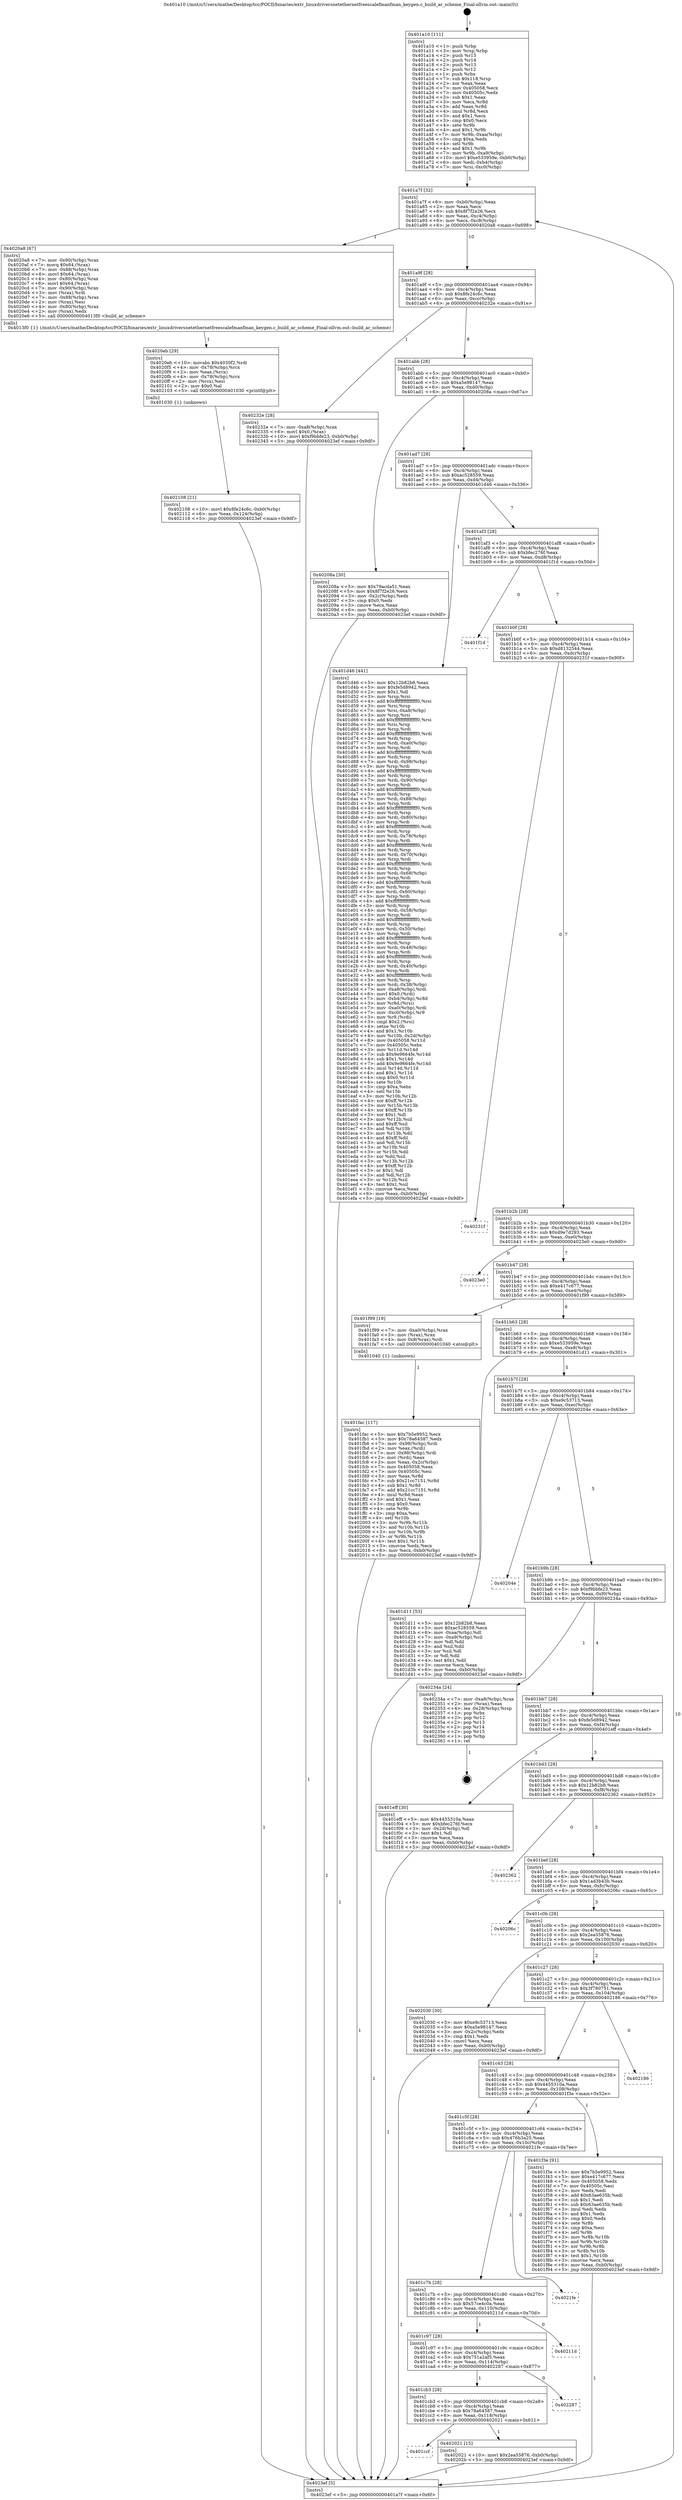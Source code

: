digraph "0x401a10" {
  label = "0x401a10 (/mnt/c/Users/mathe/Desktop/tcc/POCII/binaries/extr_linuxdriversnetethernetfreescalefmanfman_keygen.c_build_ar_scheme_Final-ollvm.out::main(0))"
  labelloc = "t"
  node[shape=record]

  Entry [label="",width=0.3,height=0.3,shape=circle,fillcolor=black,style=filled]
  "0x401a7f" [label="{
     0x401a7f [32]\l
     | [instrs]\l
     &nbsp;&nbsp;0x401a7f \<+6\>: mov -0xb0(%rbp),%eax\l
     &nbsp;&nbsp;0x401a85 \<+2\>: mov %eax,%ecx\l
     &nbsp;&nbsp;0x401a87 \<+6\>: sub $0x8f7f2e26,%ecx\l
     &nbsp;&nbsp;0x401a8d \<+6\>: mov %eax,-0xc4(%rbp)\l
     &nbsp;&nbsp;0x401a93 \<+6\>: mov %ecx,-0xc8(%rbp)\l
     &nbsp;&nbsp;0x401a99 \<+6\>: je 00000000004020a8 \<main+0x698\>\l
  }"]
  "0x4020a8" [label="{
     0x4020a8 [67]\l
     | [instrs]\l
     &nbsp;&nbsp;0x4020a8 \<+7\>: mov -0x90(%rbp),%rax\l
     &nbsp;&nbsp;0x4020af \<+7\>: movq $0x64,(%rax)\l
     &nbsp;&nbsp;0x4020b6 \<+7\>: mov -0x88(%rbp),%rax\l
     &nbsp;&nbsp;0x4020bd \<+6\>: movl $0x64,(%rax)\l
     &nbsp;&nbsp;0x4020c3 \<+4\>: mov -0x80(%rbp),%rax\l
     &nbsp;&nbsp;0x4020c7 \<+6\>: movl $0x64,(%rax)\l
     &nbsp;&nbsp;0x4020cd \<+7\>: mov -0x90(%rbp),%rax\l
     &nbsp;&nbsp;0x4020d4 \<+3\>: mov (%rax),%rdi\l
     &nbsp;&nbsp;0x4020d7 \<+7\>: mov -0x88(%rbp),%rax\l
     &nbsp;&nbsp;0x4020de \<+2\>: mov (%rax),%esi\l
     &nbsp;&nbsp;0x4020e0 \<+4\>: mov -0x80(%rbp),%rax\l
     &nbsp;&nbsp;0x4020e4 \<+2\>: mov (%rax),%edx\l
     &nbsp;&nbsp;0x4020e6 \<+5\>: call 00000000004013f0 \<build_ar_scheme\>\l
     | [calls]\l
     &nbsp;&nbsp;0x4013f0 \{1\} (/mnt/c/Users/mathe/Desktop/tcc/POCII/binaries/extr_linuxdriversnetethernetfreescalefmanfman_keygen.c_build_ar_scheme_Final-ollvm.out::build_ar_scheme)\l
  }"]
  "0x401a9f" [label="{
     0x401a9f [28]\l
     | [instrs]\l
     &nbsp;&nbsp;0x401a9f \<+5\>: jmp 0000000000401aa4 \<main+0x94\>\l
     &nbsp;&nbsp;0x401aa4 \<+6\>: mov -0xc4(%rbp),%eax\l
     &nbsp;&nbsp;0x401aaa \<+5\>: sub $0x8fe24c6c,%eax\l
     &nbsp;&nbsp;0x401aaf \<+6\>: mov %eax,-0xcc(%rbp)\l
     &nbsp;&nbsp;0x401ab5 \<+6\>: je 000000000040232e \<main+0x91e\>\l
  }"]
  Exit [label="",width=0.3,height=0.3,shape=circle,fillcolor=black,style=filled,peripheries=2]
  "0x40232e" [label="{
     0x40232e [28]\l
     | [instrs]\l
     &nbsp;&nbsp;0x40232e \<+7\>: mov -0xa8(%rbp),%rax\l
     &nbsp;&nbsp;0x402335 \<+6\>: movl $0x0,(%rax)\l
     &nbsp;&nbsp;0x40233b \<+10\>: movl $0xf9bbfe23,-0xb0(%rbp)\l
     &nbsp;&nbsp;0x402345 \<+5\>: jmp 00000000004023ef \<main+0x9df\>\l
  }"]
  "0x401abb" [label="{
     0x401abb [28]\l
     | [instrs]\l
     &nbsp;&nbsp;0x401abb \<+5\>: jmp 0000000000401ac0 \<main+0xb0\>\l
     &nbsp;&nbsp;0x401ac0 \<+6\>: mov -0xc4(%rbp),%eax\l
     &nbsp;&nbsp;0x401ac6 \<+5\>: sub $0xa5e98147,%eax\l
     &nbsp;&nbsp;0x401acb \<+6\>: mov %eax,-0xd0(%rbp)\l
     &nbsp;&nbsp;0x401ad1 \<+6\>: je 000000000040208a \<main+0x67a\>\l
  }"]
  "0x402108" [label="{
     0x402108 [21]\l
     | [instrs]\l
     &nbsp;&nbsp;0x402108 \<+10\>: movl $0x8fe24c6c,-0xb0(%rbp)\l
     &nbsp;&nbsp;0x402112 \<+6\>: mov %eax,-0x124(%rbp)\l
     &nbsp;&nbsp;0x402118 \<+5\>: jmp 00000000004023ef \<main+0x9df\>\l
  }"]
  "0x40208a" [label="{
     0x40208a [30]\l
     | [instrs]\l
     &nbsp;&nbsp;0x40208a \<+5\>: mov $0x79acda51,%eax\l
     &nbsp;&nbsp;0x40208f \<+5\>: mov $0x8f7f2e26,%ecx\l
     &nbsp;&nbsp;0x402094 \<+3\>: mov -0x2c(%rbp),%edx\l
     &nbsp;&nbsp;0x402097 \<+3\>: cmp $0x0,%edx\l
     &nbsp;&nbsp;0x40209a \<+3\>: cmove %ecx,%eax\l
     &nbsp;&nbsp;0x40209d \<+6\>: mov %eax,-0xb0(%rbp)\l
     &nbsp;&nbsp;0x4020a3 \<+5\>: jmp 00000000004023ef \<main+0x9df\>\l
  }"]
  "0x401ad7" [label="{
     0x401ad7 [28]\l
     | [instrs]\l
     &nbsp;&nbsp;0x401ad7 \<+5\>: jmp 0000000000401adc \<main+0xcc\>\l
     &nbsp;&nbsp;0x401adc \<+6\>: mov -0xc4(%rbp),%eax\l
     &nbsp;&nbsp;0x401ae2 \<+5\>: sub $0xac528559,%eax\l
     &nbsp;&nbsp;0x401ae7 \<+6\>: mov %eax,-0xd4(%rbp)\l
     &nbsp;&nbsp;0x401aed \<+6\>: je 0000000000401d46 \<main+0x336\>\l
  }"]
  "0x4020eb" [label="{
     0x4020eb [29]\l
     | [instrs]\l
     &nbsp;&nbsp;0x4020eb \<+10\>: movabs $0x4030f2,%rdi\l
     &nbsp;&nbsp;0x4020f5 \<+4\>: mov -0x78(%rbp),%rcx\l
     &nbsp;&nbsp;0x4020f9 \<+2\>: mov %eax,(%rcx)\l
     &nbsp;&nbsp;0x4020fb \<+4\>: mov -0x78(%rbp),%rcx\l
     &nbsp;&nbsp;0x4020ff \<+2\>: mov (%rcx),%esi\l
     &nbsp;&nbsp;0x402101 \<+2\>: mov $0x0,%al\l
     &nbsp;&nbsp;0x402103 \<+5\>: call 0000000000401030 \<printf@plt\>\l
     | [calls]\l
     &nbsp;&nbsp;0x401030 \{1\} (unknown)\l
  }"]
  "0x401d46" [label="{
     0x401d46 [441]\l
     | [instrs]\l
     &nbsp;&nbsp;0x401d46 \<+5\>: mov $0x12b82b8,%eax\l
     &nbsp;&nbsp;0x401d4b \<+5\>: mov $0xfe5d8942,%ecx\l
     &nbsp;&nbsp;0x401d50 \<+2\>: mov $0x1,%dl\l
     &nbsp;&nbsp;0x401d52 \<+3\>: mov %rsp,%rsi\l
     &nbsp;&nbsp;0x401d55 \<+4\>: add $0xfffffffffffffff0,%rsi\l
     &nbsp;&nbsp;0x401d59 \<+3\>: mov %rsi,%rsp\l
     &nbsp;&nbsp;0x401d5c \<+7\>: mov %rsi,-0xa8(%rbp)\l
     &nbsp;&nbsp;0x401d63 \<+3\>: mov %rsp,%rsi\l
     &nbsp;&nbsp;0x401d66 \<+4\>: add $0xfffffffffffffff0,%rsi\l
     &nbsp;&nbsp;0x401d6a \<+3\>: mov %rsi,%rsp\l
     &nbsp;&nbsp;0x401d6d \<+3\>: mov %rsp,%rdi\l
     &nbsp;&nbsp;0x401d70 \<+4\>: add $0xfffffffffffffff0,%rdi\l
     &nbsp;&nbsp;0x401d74 \<+3\>: mov %rdi,%rsp\l
     &nbsp;&nbsp;0x401d77 \<+7\>: mov %rdi,-0xa0(%rbp)\l
     &nbsp;&nbsp;0x401d7e \<+3\>: mov %rsp,%rdi\l
     &nbsp;&nbsp;0x401d81 \<+4\>: add $0xfffffffffffffff0,%rdi\l
     &nbsp;&nbsp;0x401d85 \<+3\>: mov %rdi,%rsp\l
     &nbsp;&nbsp;0x401d88 \<+7\>: mov %rdi,-0x98(%rbp)\l
     &nbsp;&nbsp;0x401d8f \<+3\>: mov %rsp,%rdi\l
     &nbsp;&nbsp;0x401d92 \<+4\>: add $0xfffffffffffffff0,%rdi\l
     &nbsp;&nbsp;0x401d96 \<+3\>: mov %rdi,%rsp\l
     &nbsp;&nbsp;0x401d99 \<+7\>: mov %rdi,-0x90(%rbp)\l
     &nbsp;&nbsp;0x401da0 \<+3\>: mov %rsp,%rdi\l
     &nbsp;&nbsp;0x401da3 \<+4\>: add $0xfffffffffffffff0,%rdi\l
     &nbsp;&nbsp;0x401da7 \<+3\>: mov %rdi,%rsp\l
     &nbsp;&nbsp;0x401daa \<+7\>: mov %rdi,-0x88(%rbp)\l
     &nbsp;&nbsp;0x401db1 \<+3\>: mov %rsp,%rdi\l
     &nbsp;&nbsp;0x401db4 \<+4\>: add $0xfffffffffffffff0,%rdi\l
     &nbsp;&nbsp;0x401db8 \<+3\>: mov %rdi,%rsp\l
     &nbsp;&nbsp;0x401dbb \<+4\>: mov %rdi,-0x80(%rbp)\l
     &nbsp;&nbsp;0x401dbf \<+3\>: mov %rsp,%rdi\l
     &nbsp;&nbsp;0x401dc2 \<+4\>: add $0xfffffffffffffff0,%rdi\l
     &nbsp;&nbsp;0x401dc6 \<+3\>: mov %rdi,%rsp\l
     &nbsp;&nbsp;0x401dc9 \<+4\>: mov %rdi,-0x78(%rbp)\l
     &nbsp;&nbsp;0x401dcd \<+3\>: mov %rsp,%rdi\l
     &nbsp;&nbsp;0x401dd0 \<+4\>: add $0xfffffffffffffff0,%rdi\l
     &nbsp;&nbsp;0x401dd4 \<+3\>: mov %rdi,%rsp\l
     &nbsp;&nbsp;0x401dd7 \<+4\>: mov %rdi,-0x70(%rbp)\l
     &nbsp;&nbsp;0x401ddb \<+3\>: mov %rsp,%rdi\l
     &nbsp;&nbsp;0x401dde \<+4\>: add $0xfffffffffffffff0,%rdi\l
     &nbsp;&nbsp;0x401de2 \<+3\>: mov %rdi,%rsp\l
     &nbsp;&nbsp;0x401de5 \<+4\>: mov %rdi,-0x68(%rbp)\l
     &nbsp;&nbsp;0x401de9 \<+3\>: mov %rsp,%rdi\l
     &nbsp;&nbsp;0x401dec \<+4\>: add $0xfffffffffffffff0,%rdi\l
     &nbsp;&nbsp;0x401df0 \<+3\>: mov %rdi,%rsp\l
     &nbsp;&nbsp;0x401df3 \<+4\>: mov %rdi,-0x60(%rbp)\l
     &nbsp;&nbsp;0x401df7 \<+3\>: mov %rsp,%rdi\l
     &nbsp;&nbsp;0x401dfa \<+4\>: add $0xfffffffffffffff0,%rdi\l
     &nbsp;&nbsp;0x401dfe \<+3\>: mov %rdi,%rsp\l
     &nbsp;&nbsp;0x401e01 \<+4\>: mov %rdi,-0x58(%rbp)\l
     &nbsp;&nbsp;0x401e05 \<+3\>: mov %rsp,%rdi\l
     &nbsp;&nbsp;0x401e08 \<+4\>: add $0xfffffffffffffff0,%rdi\l
     &nbsp;&nbsp;0x401e0c \<+3\>: mov %rdi,%rsp\l
     &nbsp;&nbsp;0x401e0f \<+4\>: mov %rdi,-0x50(%rbp)\l
     &nbsp;&nbsp;0x401e13 \<+3\>: mov %rsp,%rdi\l
     &nbsp;&nbsp;0x401e16 \<+4\>: add $0xfffffffffffffff0,%rdi\l
     &nbsp;&nbsp;0x401e1a \<+3\>: mov %rdi,%rsp\l
     &nbsp;&nbsp;0x401e1d \<+4\>: mov %rdi,-0x48(%rbp)\l
     &nbsp;&nbsp;0x401e21 \<+3\>: mov %rsp,%rdi\l
     &nbsp;&nbsp;0x401e24 \<+4\>: add $0xfffffffffffffff0,%rdi\l
     &nbsp;&nbsp;0x401e28 \<+3\>: mov %rdi,%rsp\l
     &nbsp;&nbsp;0x401e2b \<+4\>: mov %rdi,-0x40(%rbp)\l
     &nbsp;&nbsp;0x401e2f \<+3\>: mov %rsp,%rdi\l
     &nbsp;&nbsp;0x401e32 \<+4\>: add $0xfffffffffffffff0,%rdi\l
     &nbsp;&nbsp;0x401e36 \<+3\>: mov %rdi,%rsp\l
     &nbsp;&nbsp;0x401e39 \<+4\>: mov %rdi,-0x38(%rbp)\l
     &nbsp;&nbsp;0x401e3d \<+7\>: mov -0xa8(%rbp),%rdi\l
     &nbsp;&nbsp;0x401e44 \<+6\>: movl $0x0,(%rdi)\l
     &nbsp;&nbsp;0x401e4a \<+7\>: mov -0xb4(%rbp),%r8d\l
     &nbsp;&nbsp;0x401e51 \<+3\>: mov %r8d,(%rsi)\l
     &nbsp;&nbsp;0x401e54 \<+7\>: mov -0xa0(%rbp),%rdi\l
     &nbsp;&nbsp;0x401e5b \<+7\>: mov -0xc0(%rbp),%r9\l
     &nbsp;&nbsp;0x401e62 \<+3\>: mov %r9,(%rdi)\l
     &nbsp;&nbsp;0x401e65 \<+3\>: cmpl $0x2,(%rsi)\l
     &nbsp;&nbsp;0x401e68 \<+4\>: setne %r10b\l
     &nbsp;&nbsp;0x401e6c \<+4\>: and $0x1,%r10b\l
     &nbsp;&nbsp;0x401e70 \<+4\>: mov %r10b,-0x2d(%rbp)\l
     &nbsp;&nbsp;0x401e74 \<+8\>: mov 0x405058,%r11d\l
     &nbsp;&nbsp;0x401e7c \<+7\>: mov 0x40505c,%ebx\l
     &nbsp;&nbsp;0x401e83 \<+3\>: mov %r11d,%r14d\l
     &nbsp;&nbsp;0x401e86 \<+7\>: sub $0x9e9664fe,%r14d\l
     &nbsp;&nbsp;0x401e8d \<+4\>: sub $0x1,%r14d\l
     &nbsp;&nbsp;0x401e91 \<+7\>: add $0x9e9664fe,%r14d\l
     &nbsp;&nbsp;0x401e98 \<+4\>: imul %r14d,%r11d\l
     &nbsp;&nbsp;0x401e9c \<+4\>: and $0x1,%r11d\l
     &nbsp;&nbsp;0x401ea0 \<+4\>: cmp $0x0,%r11d\l
     &nbsp;&nbsp;0x401ea4 \<+4\>: sete %r10b\l
     &nbsp;&nbsp;0x401ea8 \<+3\>: cmp $0xa,%ebx\l
     &nbsp;&nbsp;0x401eab \<+4\>: setl %r15b\l
     &nbsp;&nbsp;0x401eaf \<+3\>: mov %r10b,%r12b\l
     &nbsp;&nbsp;0x401eb2 \<+4\>: xor $0xff,%r12b\l
     &nbsp;&nbsp;0x401eb6 \<+3\>: mov %r15b,%r13b\l
     &nbsp;&nbsp;0x401eb9 \<+4\>: xor $0xff,%r13b\l
     &nbsp;&nbsp;0x401ebd \<+3\>: xor $0x1,%dl\l
     &nbsp;&nbsp;0x401ec0 \<+3\>: mov %r12b,%sil\l
     &nbsp;&nbsp;0x401ec3 \<+4\>: and $0xff,%sil\l
     &nbsp;&nbsp;0x401ec7 \<+3\>: and %dl,%r10b\l
     &nbsp;&nbsp;0x401eca \<+3\>: mov %r13b,%dil\l
     &nbsp;&nbsp;0x401ecd \<+4\>: and $0xff,%dil\l
     &nbsp;&nbsp;0x401ed1 \<+3\>: and %dl,%r15b\l
     &nbsp;&nbsp;0x401ed4 \<+3\>: or %r10b,%sil\l
     &nbsp;&nbsp;0x401ed7 \<+3\>: or %r15b,%dil\l
     &nbsp;&nbsp;0x401eda \<+3\>: xor %dil,%sil\l
     &nbsp;&nbsp;0x401edd \<+3\>: or %r13b,%r12b\l
     &nbsp;&nbsp;0x401ee0 \<+4\>: xor $0xff,%r12b\l
     &nbsp;&nbsp;0x401ee4 \<+3\>: or $0x1,%dl\l
     &nbsp;&nbsp;0x401ee7 \<+3\>: and %dl,%r12b\l
     &nbsp;&nbsp;0x401eea \<+3\>: or %r12b,%sil\l
     &nbsp;&nbsp;0x401eed \<+4\>: test $0x1,%sil\l
     &nbsp;&nbsp;0x401ef1 \<+3\>: cmovne %ecx,%eax\l
     &nbsp;&nbsp;0x401ef4 \<+6\>: mov %eax,-0xb0(%rbp)\l
     &nbsp;&nbsp;0x401efa \<+5\>: jmp 00000000004023ef \<main+0x9df\>\l
  }"]
  "0x401af3" [label="{
     0x401af3 [28]\l
     | [instrs]\l
     &nbsp;&nbsp;0x401af3 \<+5\>: jmp 0000000000401af8 \<main+0xe8\>\l
     &nbsp;&nbsp;0x401af8 \<+6\>: mov -0xc4(%rbp),%eax\l
     &nbsp;&nbsp;0x401afe \<+5\>: sub $0xbfec276f,%eax\l
     &nbsp;&nbsp;0x401b03 \<+6\>: mov %eax,-0xd8(%rbp)\l
     &nbsp;&nbsp;0x401b09 \<+6\>: je 0000000000401f1d \<main+0x50d\>\l
  }"]
  "0x401ccf" [label="{
     0x401ccf\l
  }", style=dashed]
  "0x401f1d" [label="{
     0x401f1d\l
  }", style=dashed]
  "0x401b0f" [label="{
     0x401b0f [28]\l
     | [instrs]\l
     &nbsp;&nbsp;0x401b0f \<+5\>: jmp 0000000000401b14 \<main+0x104\>\l
     &nbsp;&nbsp;0x401b14 \<+6\>: mov -0xc4(%rbp),%eax\l
     &nbsp;&nbsp;0x401b1a \<+5\>: sub $0xd8132544,%eax\l
     &nbsp;&nbsp;0x401b1f \<+6\>: mov %eax,-0xdc(%rbp)\l
     &nbsp;&nbsp;0x401b25 \<+6\>: je 000000000040231f \<main+0x90f\>\l
  }"]
  "0x402021" [label="{
     0x402021 [15]\l
     | [instrs]\l
     &nbsp;&nbsp;0x402021 \<+10\>: movl $0x2ea55876,-0xb0(%rbp)\l
     &nbsp;&nbsp;0x40202b \<+5\>: jmp 00000000004023ef \<main+0x9df\>\l
  }"]
  "0x40231f" [label="{
     0x40231f\l
  }", style=dashed]
  "0x401b2b" [label="{
     0x401b2b [28]\l
     | [instrs]\l
     &nbsp;&nbsp;0x401b2b \<+5\>: jmp 0000000000401b30 \<main+0x120\>\l
     &nbsp;&nbsp;0x401b30 \<+6\>: mov -0xc4(%rbp),%eax\l
     &nbsp;&nbsp;0x401b36 \<+5\>: sub $0xd9e7d293,%eax\l
     &nbsp;&nbsp;0x401b3b \<+6\>: mov %eax,-0xe0(%rbp)\l
     &nbsp;&nbsp;0x401b41 \<+6\>: je 00000000004023e0 \<main+0x9d0\>\l
  }"]
  "0x401cb3" [label="{
     0x401cb3 [28]\l
     | [instrs]\l
     &nbsp;&nbsp;0x401cb3 \<+5\>: jmp 0000000000401cb8 \<main+0x2a8\>\l
     &nbsp;&nbsp;0x401cb8 \<+6\>: mov -0xc4(%rbp),%eax\l
     &nbsp;&nbsp;0x401cbe \<+5\>: sub $0x78a64587,%eax\l
     &nbsp;&nbsp;0x401cc3 \<+6\>: mov %eax,-0x118(%rbp)\l
     &nbsp;&nbsp;0x401cc9 \<+6\>: je 0000000000402021 \<main+0x611\>\l
  }"]
  "0x4023e0" [label="{
     0x4023e0\l
  }", style=dashed]
  "0x401b47" [label="{
     0x401b47 [28]\l
     | [instrs]\l
     &nbsp;&nbsp;0x401b47 \<+5\>: jmp 0000000000401b4c \<main+0x13c\>\l
     &nbsp;&nbsp;0x401b4c \<+6\>: mov -0xc4(%rbp),%eax\l
     &nbsp;&nbsp;0x401b52 \<+5\>: sub $0xe417c677,%eax\l
     &nbsp;&nbsp;0x401b57 \<+6\>: mov %eax,-0xe4(%rbp)\l
     &nbsp;&nbsp;0x401b5d \<+6\>: je 0000000000401f99 \<main+0x589\>\l
  }"]
  "0x402287" [label="{
     0x402287\l
  }", style=dashed]
  "0x401f99" [label="{
     0x401f99 [19]\l
     | [instrs]\l
     &nbsp;&nbsp;0x401f99 \<+7\>: mov -0xa0(%rbp),%rax\l
     &nbsp;&nbsp;0x401fa0 \<+3\>: mov (%rax),%rax\l
     &nbsp;&nbsp;0x401fa3 \<+4\>: mov 0x8(%rax),%rdi\l
     &nbsp;&nbsp;0x401fa7 \<+5\>: call 0000000000401040 \<atoi@plt\>\l
     | [calls]\l
     &nbsp;&nbsp;0x401040 \{1\} (unknown)\l
  }"]
  "0x401b63" [label="{
     0x401b63 [28]\l
     | [instrs]\l
     &nbsp;&nbsp;0x401b63 \<+5\>: jmp 0000000000401b68 \<main+0x158\>\l
     &nbsp;&nbsp;0x401b68 \<+6\>: mov -0xc4(%rbp),%eax\l
     &nbsp;&nbsp;0x401b6e \<+5\>: sub $0xe533959e,%eax\l
     &nbsp;&nbsp;0x401b73 \<+6\>: mov %eax,-0xe8(%rbp)\l
     &nbsp;&nbsp;0x401b79 \<+6\>: je 0000000000401d11 \<main+0x301\>\l
  }"]
  "0x401c97" [label="{
     0x401c97 [28]\l
     | [instrs]\l
     &nbsp;&nbsp;0x401c97 \<+5\>: jmp 0000000000401c9c \<main+0x28c\>\l
     &nbsp;&nbsp;0x401c9c \<+6\>: mov -0xc4(%rbp),%eax\l
     &nbsp;&nbsp;0x401ca2 \<+5\>: sub $0x751a2af5,%eax\l
     &nbsp;&nbsp;0x401ca7 \<+6\>: mov %eax,-0x114(%rbp)\l
     &nbsp;&nbsp;0x401cad \<+6\>: je 0000000000402287 \<main+0x877\>\l
  }"]
  "0x401d11" [label="{
     0x401d11 [53]\l
     | [instrs]\l
     &nbsp;&nbsp;0x401d11 \<+5\>: mov $0x12b82b8,%eax\l
     &nbsp;&nbsp;0x401d16 \<+5\>: mov $0xac528559,%ecx\l
     &nbsp;&nbsp;0x401d1b \<+6\>: mov -0xaa(%rbp),%dl\l
     &nbsp;&nbsp;0x401d21 \<+7\>: mov -0xa9(%rbp),%sil\l
     &nbsp;&nbsp;0x401d28 \<+3\>: mov %dl,%dil\l
     &nbsp;&nbsp;0x401d2b \<+3\>: and %sil,%dil\l
     &nbsp;&nbsp;0x401d2e \<+3\>: xor %sil,%dl\l
     &nbsp;&nbsp;0x401d31 \<+3\>: or %dl,%dil\l
     &nbsp;&nbsp;0x401d34 \<+4\>: test $0x1,%dil\l
     &nbsp;&nbsp;0x401d38 \<+3\>: cmovne %ecx,%eax\l
     &nbsp;&nbsp;0x401d3b \<+6\>: mov %eax,-0xb0(%rbp)\l
     &nbsp;&nbsp;0x401d41 \<+5\>: jmp 00000000004023ef \<main+0x9df\>\l
  }"]
  "0x401b7f" [label="{
     0x401b7f [28]\l
     | [instrs]\l
     &nbsp;&nbsp;0x401b7f \<+5\>: jmp 0000000000401b84 \<main+0x174\>\l
     &nbsp;&nbsp;0x401b84 \<+6\>: mov -0xc4(%rbp),%eax\l
     &nbsp;&nbsp;0x401b8a \<+5\>: sub $0xe9c53713,%eax\l
     &nbsp;&nbsp;0x401b8f \<+6\>: mov %eax,-0xec(%rbp)\l
     &nbsp;&nbsp;0x401b95 \<+6\>: je 000000000040204e \<main+0x63e\>\l
  }"]
  "0x4023ef" [label="{
     0x4023ef [5]\l
     | [instrs]\l
     &nbsp;&nbsp;0x4023ef \<+5\>: jmp 0000000000401a7f \<main+0x6f\>\l
  }"]
  "0x401a10" [label="{
     0x401a10 [111]\l
     | [instrs]\l
     &nbsp;&nbsp;0x401a10 \<+1\>: push %rbp\l
     &nbsp;&nbsp;0x401a11 \<+3\>: mov %rsp,%rbp\l
     &nbsp;&nbsp;0x401a14 \<+2\>: push %r15\l
     &nbsp;&nbsp;0x401a16 \<+2\>: push %r14\l
     &nbsp;&nbsp;0x401a18 \<+2\>: push %r13\l
     &nbsp;&nbsp;0x401a1a \<+2\>: push %r12\l
     &nbsp;&nbsp;0x401a1c \<+1\>: push %rbx\l
     &nbsp;&nbsp;0x401a1d \<+7\>: sub $0x118,%rsp\l
     &nbsp;&nbsp;0x401a24 \<+2\>: xor %eax,%eax\l
     &nbsp;&nbsp;0x401a26 \<+7\>: mov 0x405058,%ecx\l
     &nbsp;&nbsp;0x401a2d \<+7\>: mov 0x40505c,%edx\l
     &nbsp;&nbsp;0x401a34 \<+3\>: sub $0x1,%eax\l
     &nbsp;&nbsp;0x401a37 \<+3\>: mov %ecx,%r8d\l
     &nbsp;&nbsp;0x401a3a \<+3\>: add %eax,%r8d\l
     &nbsp;&nbsp;0x401a3d \<+4\>: imul %r8d,%ecx\l
     &nbsp;&nbsp;0x401a41 \<+3\>: and $0x1,%ecx\l
     &nbsp;&nbsp;0x401a44 \<+3\>: cmp $0x0,%ecx\l
     &nbsp;&nbsp;0x401a47 \<+4\>: sete %r9b\l
     &nbsp;&nbsp;0x401a4b \<+4\>: and $0x1,%r9b\l
     &nbsp;&nbsp;0x401a4f \<+7\>: mov %r9b,-0xaa(%rbp)\l
     &nbsp;&nbsp;0x401a56 \<+3\>: cmp $0xa,%edx\l
     &nbsp;&nbsp;0x401a59 \<+4\>: setl %r9b\l
     &nbsp;&nbsp;0x401a5d \<+4\>: and $0x1,%r9b\l
     &nbsp;&nbsp;0x401a61 \<+7\>: mov %r9b,-0xa9(%rbp)\l
     &nbsp;&nbsp;0x401a68 \<+10\>: movl $0xe533959e,-0xb0(%rbp)\l
     &nbsp;&nbsp;0x401a72 \<+6\>: mov %edi,-0xb4(%rbp)\l
     &nbsp;&nbsp;0x401a78 \<+7\>: mov %rsi,-0xc0(%rbp)\l
  }"]
  "0x40211d" [label="{
     0x40211d\l
  }", style=dashed]
  "0x401c7b" [label="{
     0x401c7b [28]\l
     | [instrs]\l
     &nbsp;&nbsp;0x401c7b \<+5\>: jmp 0000000000401c80 \<main+0x270\>\l
     &nbsp;&nbsp;0x401c80 \<+6\>: mov -0xc4(%rbp),%eax\l
     &nbsp;&nbsp;0x401c86 \<+5\>: sub $0x57ce4c0a,%eax\l
     &nbsp;&nbsp;0x401c8b \<+6\>: mov %eax,-0x110(%rbp)\l
     &nbsp;&nbsp;0x401c91 \<+6\>: je 000000000040211d \<main+0x70d\>\l
  }"]
  "0x40204e" [label="{
     0x40204e\l
  }", style=dashed]
  "0x401b9b" [label="{
     0x401b9b [28]\l
     | [instrs]\l
     &nbsp;&nbsp;0x401b9b \<+5\>: jmp 0000000000401ba0 \<main+0x190\>\l
     &nbsp;&nbsp;0x401ba0 \<+6\>: mov -0xc4(%rbp),%eax\l
     &nbsp;&nbsp;0x401ba6 \<+5\>: sub $0xf9bbfe23,%eax\l
     &nbsp;&nbsp;0x401bab \<+6\>: mov %eax,-0xf0(%rbp)\l
     &nbsp;&nbsp;0x401bb1 \<+6\>: je 000000000040234a \<main+0x93a\>\l
  }"]
  "0x4021fe" [label="{
     0x4021fe\l
  }", style=dashed]
  "0x40234a" [label="{
     0x40234a [24]\l
     | [instrs]\l
     &nbsp;&nbsp;0x40234a \<+7\>: mov -0xa8(%rbp),%rax\l
     &nbsp;&nbsp;0x402351 \<+2\>: mov (%rax),%eax\l
     &nbsp;&nbsp;0x402353 \<+4\>: lea -0x28(%rbp),%rsp\l
     &nbsp;&nbsp;0x402357 \<+1\>: pop %rbx\l
     &nbsp;&nbsp;0x402358 \<+2\>: pop %r12\l
     &nbsp;&nbsp;0x40235a \<+2\>: pop %r13\l
     &nbsp;&nbsp;0x40235c \<+2\>: pop %r14\l
     &nbsp;&nbsp;0x40235e \<+2\>: pop %r15\l
     &nbsp;&nbsp;0x402360 \<+1\>: pop %rbp\l
     &nbsp;&nbsp;0x402361 \<+1\>: ret\l
  }"]
  "0x401bb7" [label="{
     0x401bb7 [28]\l
     | [instrs]\l
     &nbsp;&nbsp;0x401bb7 \<+5\>: jmp 0000000000401bbc \<main+0x1ac\>\l
     &nbsp;&nbsp;0x401bbc \<+6\>: mov -0xc4(%rbp),%eax\l
     &nbsp;&nbsp;0x401bc2 \<+5\>: sub $0xfe5d8942,%eax\l
     &nbsp;&nbsp;0x401bc7 \<+6\>: mov %eax,-0xf4(%rbp)\l
     &nbsp;&nbsp;0x401bcd \<+6\>: je 0000000000401eff \<main+0x4ef\>\l
  }"]
  "0x401fac" [label="{
     0x401fac [117]\l
     | [instrs]\l
     &nbsp;&nbsp;0x401fac \<+5\>: mov $0x7b5e9952,%ecx\l
     &nbsp;&nbsp;0x401fb1 \<+5\>: mov $0x78a64587,%edx\l
     &nbsp;&nbsp;0x401fb6 \<+7\>: mov -0x98(%rbp),%rdi\l
     &nbsp;&nbsp;0x401fbd \<+2\>: mov %eax,(%rdi)\l
     &nbsp;&nbsp;0x401fbf \<+7\>: mov -0x98(%rbp),%rdi\l
     &nbsp;&nbsp;0x401fc6 \<+2\>: mov (%rdi),%eax\l
     &nbsp;&nbsp;0x401fc8 \<+3\>: mov %eax,-0x2c(%rbp)\l
     &nbsp;&nbsp;0x401fcb \<+7\>: mov 0x405058,%eax\l
     &nbsp;&nbsp;0x401fd2 \<+7\>: mov 0x40505c,%esi\l
     &nbsp;&nbsp;0x401fd9 \<+3\>: mov %eax,%r8d\l
     &nbsp;&nbsp;0x401fdc \<+7\>: sub $0x21cc7151,%r8d\l
     &nbsp;&nbsp;0x401fe3 \<+4\>: sub $0x1,%r8d\l
     &nbsp;&nbsp;0x401fe7 \<+7\>: add $0x21cc7151,%r8d\l
     &nbsp;&nbsp;0x401fee \<+4\>: imul %r8d,%eax\l
     &nbsp;&nbsp;0x401ff2 \<+3\>: and $0x1,%eax\l
     &nbsp;&nbsp;0x401ff5 \<+3\>: cmp $0x0,%eax\l
     &nbsp;&nbsp;0x401ff8 \<+4\>: sete %r9b\l
     &nbsp;&nbsp;0x401ffc \<+3\>: cmp $0xa,%esi\l
     &nbsp;&nbsp;0x401fff \<+4\>: setl %r10b\l
     &nbsp;&nbsp;0x402003 \<+3\>: mov %r9b,%r11b\l
     &nbsp;&nbsp;0x402006 \<+3\>: and %r10b,%r11b\l
     &nbsp;&nbsp;0x402009 \<+3\>: xor %r10b,%r9b\l
     &nbsp;&nbsp;0x40200c \<+3\>: or %r9b,%r11b\l
     &nbsp;&nbsp;0x40200f \<+4\>: test $0x1,%r11b\l
     &nbsp;&nbsp;0x402013 \<+3\>: cmovne %edx,%ecx\l
     &nbsp;&nbsp;0x402016 \<+6\>: mov %ecx,-0xb0(%rbp)\l
     &nbsp;&nbsp;0x40201c \<+5\>: jmp 00000000004023ef \<main+0x9df\>\l
  }"]
  "0x401eff" [label="{
     0x401eff [30]\l
     | [instrs]\l
     &nbsp;&nbsp;0x401eff \<+5\>: mov $0x4455310a,%eax\l
     &nbsp;&nbsp;0x401f04 \<+5\>: mov $0xbfec276f,%ecx\l
     &nbsp;&nbsp;0x401f09 \<+3\>: mov -0x2d(%rbp),%dl\l
     &nbsp;&nbsp;0x401f0c \<+3\>: test $0x1,%dl\l
     &nbsp;&nbsp;0x401f0f \<+3\>: cmovne %ecx,%eax\l
     &nbsp;&nbsp;0x401f12 \<+6\>: mov %eax,-0xb0(%rbp)\l
     &nbsp;&nbsp;0x401f18 \<+5\>: jmp 00000000004023ef \<main+0x9df\>\l
  }"]
  "0x401bd3" [label="{
     0x401bd3 [28]\l
     | [instrs]\l
     &nbsp;&nbsp;0x401bd3 \<+5\>: jmp 0000000000401bd8 \<main+0x1c8\>\l
     &nbsp;&nbsp;0x401bd8 \<+6\>: mov -0xc4(%rbp),%eax\l
     &nbsp;&nbsp;0x401bde \<+5\>: sub $0x12b82b8,%eax\l
     &nbsp;&nbsp;0x401be3 \<+6\>: mov %eax,-0xf8(%rbp)\l
     &nbsp;&nbsp;0x401be9 \<+6\>: je 0000000000402362 \<main+0x952\>\l
  }"]
  "0x401c5f" [label="{
     0x401c5f [28]\l
     | [instrs]\l
     &nbsp;&nbsp;0x401c5f \<+5\>: jmp 0000000000401c64 \<main+0x254\>\l
     &nbsp;&nbsp;0x401c64 \<+6\>: mov -0xc4(%rbp),%eax\l
     &nbsp;&nbsp;0x401c6a \<+5\>: sub $0x476b3a25,%eax\l
     &nbsp;&nbsp;0x401c6f \<+6\>: mov %eax,-0x10c(%rbp)\l
     &nbsp;&nbsp;0x401c75 \<+6\>: je 00000000004021fe \<main+0x7ee\>\l
  }"]
  "0x402362" [label="{
     0x402362\l
  }", style=dashed]
  "0x401bef" [label="{
     0x401bef [28]\l
     | [instrs]\l
     &nbsp;&nbsp;0x401bef \<+5\>: jmp 0000000000401bf4 \<main+0x1e4\>\l
     &nbsp;&nbsp;0x401bf4 \<+6\>: mov -0xc4(%rbp),%eax\l
     &nbsp;&nbsp;0x401bfa \<+5\>: sub $0x1ad3b43b,%eax\l
     &nbsp;&nbsp;0x401bff \<+6\>: mov %eax,-0xfc(%rbp)\l
     &nbsp;&nbsp;0x401c05 \<+6\>: je 000000000040206c \<main+0x65c\>\l
  }"]
  "0x401f3e" [label="{
     0x401f3e [91]\l
     | [instrs]\l
     &nbsp;&nbsp;0x401f3e \<+5\>: mov $0x7b5e9952,%eax\l
     &nbsp;&nbsp;0x401f43 \<+5\>: mov $0xe417c677,%ecx\l
     &nbsp;&nbsp;0x401f48 \<+7\>: mov 0x405058,%edx\l
     &nbsp;&nbsp;0x401f4f \<+7\>: mov 0x40505c,%esi\l
     &nbsp;&nbsp;0x401f56 \<+2\>: mov %edx,%edi\l
     &nbsp;&nbsp;0x401f58 \<+6\>: add $0x63ae635b,%edi\l
     &nbsp;&nbsp;0x401f5e \<+3\>: sub $0x1,%edi\l
     &nbsp;&nbsp;0x401f61 \<+6\>: sub $0x63ae635b,%edi\l
     &nbsp;&nbsp;0x401f67 \<+3\>: imul %edi,%edx\l
     &nbsp;&nbsp;0x401f6a \<+3\>: and $0x1,%edx\l
     &nbsp;&nbsp;0x401f6d \<+3\>: cmp $0x0,%edx\l
     &nbsp;&nbsp;0x401f70 \<+4\>: sete %r8b\l
     &nbsp;&nbsp;0x401f74 \<+3\>: cmp $0xa,%esi\l
     &nbsp;&nbsp;0x401f77 \<+4\>: setl %r9b\l
     &nbsp;&nbsp;0x401f7b \<+3\>: mov %r8b,%r10b\l
     &nbsp;&nbsp;0x401f7e \<+3\>: and %r9b,%r10b\l
     &nbsp;&nbsp;0x401f81 \<+3\>: xor %r9b,%r8b\l
     &nbsp;&nbsp;0x401f84 \<+3\>: or %r8b,%r10b\l
     &nbsp;&nbsp;0x401f87 \<+4\>: test $0x1,%r10b\l
     &nbsp;&nbsp;0x401f8b \<+3\>: cmovne %ecx,%eax\l
     &nbsp;&nbsp;0x401f8e \<+6\>: mov %eax,-0xb0(%rbp)\l
     &nbsp;&nbsp;0x401f94 \<+5\>: jmp 00000000004023ef \<main+0x9df\>\l
  }"]
  "0x40206c" [label="{
     0x40206c\l
  }", style=dashed]
  "0x401c0b" [label="{
     0x401c0b [28]\l
     | [instrs]\l
     &nbsp;&nbsp;0x401c0b \<+5\>: jmp 0000000000401c10 \<main+0x200\>\l
     &nbsp;&nbsp;0x401c10 \<+6\>: mov -0xc4(%rbp),%eax\l
     &nbsp;&nbsp;0x401c16 \<+5\>: sub $0x2ea55876,%eax\l
     &nbsp;&nbsp;0x401c1b \<+6\>: mov %eax,-0x100(%rbp)\l
     &nbsp;&nbsp;0x401c21 \<+6\>: je 0000000000402030 \<main+0x620\>\l
  }"]
  "0x401c43" [label="{
     0x401c43 [28]\l
     | [instrs]\l
     &nbsp;&nbsp;0x401c43 \<+5\>: jmp 0000000000401c48 \<main+0x238\>\l
     &nbsp;&nbsp;0x401c48 \<+6\>: mov -0xc4(%rbp),%eax\l
     &nbsp;&nbsp;0x401c4e \<+5\>: sub $0x4455310a,%eax\l
     &nbsp;&nbsp;0x401c53 \<+6\>: mov %eax,-0x108(%rbp)\l
     &nbsp;&nbsp;0x401c59 \<+6\>: je 0000000000401f3e \<main+0x52e\>\l
  }"]
  "0x402030" [label="{
     0x402030 [30]\l
     | [instrs]\l
     &nbsp;&nbsp;0x402030 \<+5\>: mov $0xe9c53713,%eax\l
     &nbsp;&nbsp;0x402035 \<+5\>: mov $0xa5e98147,%ecx\l
     &nbsp;&nbsp;0x40203a \<+3\>: mov -0x2c(%rbp),%edx\l
     &nbsp;&nbsp;0x40203d \<+3\>: cmp $0x1,%edx\l
     &nbsp;&nbsp;0x402040 \<+3\>: cmovl %ecx,%eax\l
     &nbsp;&nbsp;0x402043 \<+6\>: mov %eax,-0xb0(%rbp)\l
     &nbsp;&nbsp;0x402049 \<+5\>: jmp 00000000004023ef \<main+0x9df\>\l
  }"]
  "0x401c27" [label="{
     0x401c27 [28]\l
     | [instrs]\l
     &nbsp;&nbsp;0x401c27 \<+5\>: jmp 0000000000401c2c \<main+0x21c\>\l
     &nbsp;&nbsp;0x401c2c \<+6\>: mov -0xc4(%rbp),%eax\l
     &nbsp;&nbsp;0x401c32 \<+5\>: sub $0x3f780751,%eax\l
     &nbsp;&nbsp;0x401c37 \<+6\>: mov %eax,-0x104(%rbp)\l
     &nbsp;&nbsp;0x401c3d \<+6\>: je 0000000000402186 \<main+0x776\>\l
  }"]
  "0x402186" [label="{
     0x402186\l
  }", style=dashed]
  Entry -> "0x401a10" [label=" 1"]
  "0x401a7f" -> "0x4020a8" [label=" 1"]
  "0x401a7f" -> "0x401a9f" [label=" 10"]
  "0x40234a" -> Exit [label=" 1"]
  "0x401a9f" -> "0x40232e" [label=" 1"]
  "0x401a9f" -> "0x401abb" [label=" 9"]
  "0x40232e" -> "0x4023ef" [label=" 1"]
  "0x401abb" -> "0x40208a" [label=" 1"]
  "0x401abb" -> "0x401ad7" [label=" 8"]
  "0x402108" -> "0x4023ef" [label=" 1"]
  "0x401ad7" -> "0x401d46" [label=" 1"]
  "0x401ad7" -> "0x401af3" [label=" 7"]
  "0x4020eb" -> "0x402108" [label=" 1"]
  "0x401af3" -> "0x401f1d" [label=" 0"]
  "0x401af3" -> "0x401b0f" [label=" 7"]
  "0x4020a8" -> "0x4020eb" [label=" 1"]
  "0x401b0f" -> "0x40231f" [label=" 0"]
  "0x401b0f" -> "0x401b2b" [label=" 7"]
  "0x40208a" -> "0x4023ef" [label=" 1"]
  "0x401b2b" -> "0x4023e0" [label=" 0"]
  "0x401b2b" -> "0x401b47" [label=" 7"]
  "0x402021" -> "0x4023ef" [label=" 1"]
  "0x401b47" -> "0x401f99" [label=" 1"]
  "0x401b47" -> "0x401b63" [label=" 6"]
  "0x401cb3" -> "0x401ccf" [label=" 0"]
  "0x401b63" -> "0x401d11" [label=" 1"]
  "0x401b63" -> "0x401b7f" [label=" 5"]
  "0x401d11" -> "0x4023ef" [label=" 1"]
  "0x401a10" -> "0x401a7f" [label=" 1"]
  "0x4023ef" -> "0x401a7f" [label=" 10"]
  "0x402030" -> "0x4023ef" [label=" 1"]
  "0x401d46" -> "0x4023ef" [label=" 1"]
  "0x401c97" -> "0x401cb3" [label=" 1"]
  "0x401b7f" -> "0x40204e" [label=" 0"]
  "0x401b7f" -> "0x401b9b" [label=" 5"]
  "0x401cb3" -> "0x402021" [label=" 1"]
  "0x401b9b" -> "0x40234a" [label=" 1"]
  "0x401b9b" -> "0x401bb7" [label=" 4"]
  "0x401c7b" -> "0x401c97" [label=" 1"]
  "0x401bb7" -> "0x401eff" [label=" 1"]
  "0x401bb7" -> "0x401bd3" [label=" 3"]
  "0x401eff" -> "0x4023ef" [label=" 1"]
  "0x401c97" -> "0x402287" [label=" 0"]
  "0x401bd3" -> "0x402362" [label=" 0"]
  "0x401bd3" -> "0x401bef" [label=" 3"]
  "0x401c5f" -> "0x401c7b" [label=" 1"]
  "0x401bef" -> "0x40206c" [label=" 0"]
  "0x401bef" -> "0x401c0b" [label=" 3"]
  "0x401c5f" -> "0x4021fe" [label=" 0"]
  "0x401c0b" -> "0x402030" [label=" 1"]
  "0x401c0b" -> "0x401c27" [label=" 2"]
  "0x401fac" -> "0x4023ef" [label=" 1"]
  "0x401c27" -> "0x402186" [label=" 0"]
  "0x401c27" -> "0x401c43" [label=" 2"]
  "0x401c7b" -> "0x40211d" [label=" 0"]
  "0x401c43" -> "0x401f3e" [label=" 1"]
  "0x401c43" -> "0x401c5f" [label=" 1"]
  "0x401f3e" -> "0x4023ef" [label=" 1"]
  "0x401f99" -> "0x401fac" [label=" 1"]
}
